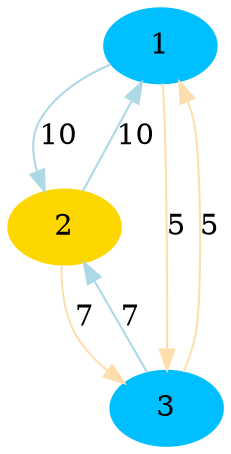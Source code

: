 digraph "output/graph026" {
	1 [color=deepskyblue1 style=filled]
	2 [color=gold1 style=filled]
	3 [color=deepskyblue1 style=filled]
	1 -> 2 [label=10 color=lightblue]
	2 -> 1 [label=10 color=lightblue]
	2 -> 3 [label=7 color=navajowhite]
	3 -> 2 [label=7 color=lightblue]
	1 -> 3 [label=5 color=navajowhite]
	3 -> 1 [label=5 color=navajowhite]
}
